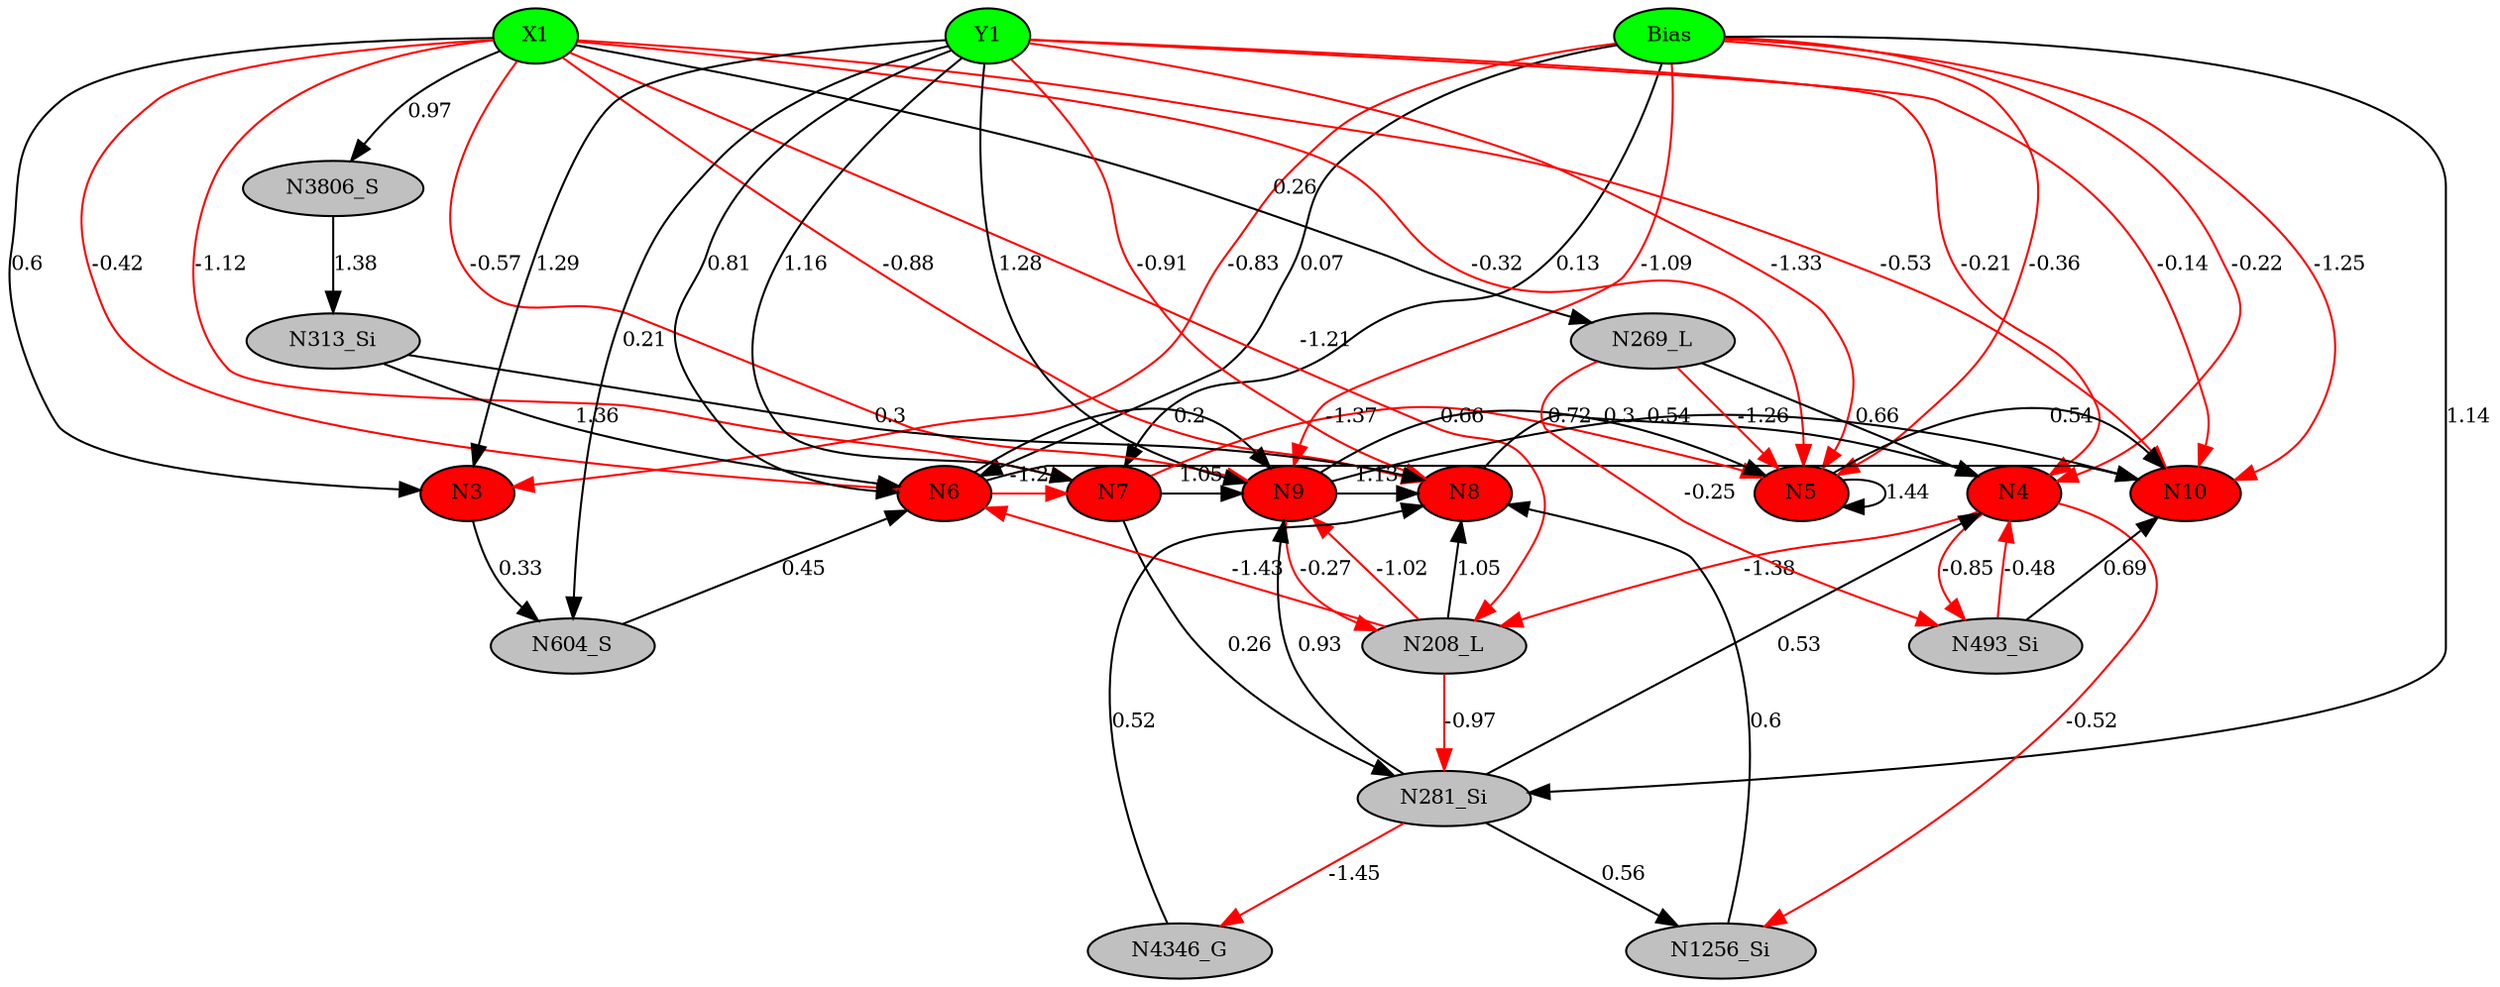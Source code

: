 digraph g { 
N0 [shape=ellipse, label=Bias,fontsize=10,height=0.1,width=0.1,style=filled,fillcolor=green]
N1[shape=ellipse label=X1,fontsize=10,height=0.1,width=0.1,style=filled,fillcolor=green]
N2[shape=ellipse label=Y1,fontsize=10,height=0.1,width=0.1,style=filled,fillcolor=green]
N3[shape=ellipse,fontsize = 10, height = 0.1, width = 0.1, style = filled, fillcolor = red]
N4[shape=ellipse,fontsize = 10, height = 0.1, width = 0.1, style = filled, fillcolor = red]
N5[shape=ellipse,fontsize = 10, height = 0.1, width = 0.1, style = filled, fillcolor = red]
N6[shape=ellipse,fontsize = 10, height = 0.1, width = 0.1, style = filled, fillcolor = red]
N7[shape=ellipse,fontsize = 10, height = 0.1, width = 0.1, style = filled, fillcolor = red]
N8[shape=ellipse,fontsize = 10, height = 0.1, width = 0.1, style = filled, fillcolor = red]
N9[shape=ellipse,fontsize = 10, height = 0.1, width = 0.1, style = filled, fillcolor = red]
N10[shape=ellipse,fontsize = 10, height = 0.1, width = 0.1, style = filled, fillcolor = red]
N208[shape=ellipse, label=N208_L,fontsize=10,height=0.1,width=0.1,style=filled,fillcolor=gray]
N269[shape=ellipse, label=N269_L,fontsize=10,height=0.1,width=0.1,style=filled,fillcolor=gray]
N281[shape=ellipse, label=N281_Si,fontsize=10,height=0.1,width=0.1,style=filled,fillcolor=gray]
N313[shape=ellipse, label=N313_Si,fontsize=10,height=0.1,width=0.1,style=filled,fillcolor=gray]
N493[shape=ellipse, label=N493_Si,fontsize=10,height=0.1,width=0.1,style=filled,fillcolor=gray]
N604[shape=ellipse, label=N604_S,fontsize=10,height=0.1,width=0.1,style=filled,fillcolor=gray]
N1256[shape=ellipse, label=N1256_Si,fontsize=10,height=0.1,width=0.1,style=filled,fillcolor=gray]
N3806[shape=ellipse, label=N3806_S,fontsize=10,height=0.1,width=0.1,style=filled,fillcolor=gray]
N4346[shape=ellipse, label=N4346_G,fontsize=10,height=0.1,width=0.1,style=filled,fillcolor=gray]
N0 -> N3 [color=red] [arrowType=inv][ label=-0.83,fontsize=10]
N1 -> N3 [color=black] [ label=0.6,fontsize=10]
N2 -> N3 [color=black] [ label=1.29,fontsize=10]
N0 -> N4 [color=red] [arrowType=inv][ label=-0.22,fontsize=10]
N2 -> N4 [color=red] [arrowType=inv][ label=-0.21,fontsize=10]
N0 -> N5 [color=red] [arrowType=inv][ label=-0.36,fontsize=10]
N1 -> N5 [color=red] [arrowType=inv][ label=-0.32,fontsize=10]
N2 -> N5 [color=red] [arrowType=inv][ label=-1.33,fontsize=10]
N0 -> N6 [color=black] [ label=0.07,fontsize=10]
N2 -> N6 [color=black] [ label=0.81,fontsize=10]
N0 -> N7 [color=black] [ label=0.13,fontsize=10]
N1 -> N7 [color=red] [arrowType=inv][ label=-1.12,fontsize=10]
N2 -> N7 [color=black] [ label=1.16,fontsize=10]
N1 -> N8 [color=red] [arrowType=inv][ label=-0.88,fontsize=10]
N2 -> N8 [color=red] [arrowType=inv][ label=-0.91,fontsize=10]
N0 -> N9 [color=red] [arrowType=inv][ label=-1.09,fontsize=10]
N2 -> N9 [color=black] [ label=1.28,fontsize=10]
N0 -> N10 [color=red] [arrowType=inv][ label=-1.25,fontsize=10]
N1 -> N10 [color=red] [arrowType=inv][ label=-0.53,fontsize=10]
N2 -> N10 [color=red] [arrowType=inv][ label=-0.14,fontsize=10]
N8 -> N4 [color=black] [ label=0.72,fontsize=10]
N9 -> N8 [color=black] [ label=1.13,fontsize=10]
N1 -> N208 [color=red] [arrowType=inv][ label=-1.21,fontsize=10]
N208 -> N9 [color=red] [arrowType=inv][ label=-1.02,fontsize=10]
N4 -> N208 [color=red] [arrowType=inv][ label=-1.38,fontsize=10]
N5 -> N5 [color=black] [ label=1.44,fontsize=10]
N1 -> N269 [color=black] [ label=0.26,fontsize=10]
N269 -> N4 [color=black] [ label=0.66,fontsize=10]
N0 -> N281 [color=black] [ label=1.14,fontsize=10]
N313 -> N6 [color=black] [ label=1.36,fontsize=10]
N1 -> N6 [color=red] [arrowType=inv][ label=-0.42,fontsize=10]
N269 -> N493 [color=red] [arrowType=inv][ label=-0.25,fontsize=10]
N493 -> N4 [color=red] [arrowType=inv][ label=-0.48,fontsize=10]
N281 -> N4 [color=black] [ label=0.53,fontsize=10]
N6 -> N10 [color=black] [ label=0.3,fontsize=10]
N2 -> N604 [color=black] [ label=0.21,fontsize=10]
N604 -> N6 [color=black] [ label=0.45,fontsize=10]
N6 -> N7 [color=red] [arrowType=inv][ label=-1.2,fontsize=10]
N5 -> N10 [color=black] [ label=0.54,fontsize=10]
N281 -> N9 [color=black] [ label=0.93,fontsize=10]
N208 -> N8 [color=black] [ label=1.05,fontsize=10]
N208 -> N281 [color=red] [arrowType=inv][ label=-0.97,fontsize=10]
N7 -> N9 [color=black] [ label=1.05,fontsize=10]
N1 -> N9 [color=red] [arrowType=inv][ label=-0.57,fontsize=10]
N281 -> N1256 [color=black] [ label=0.56,fontsize=10]
N1256 -> N8 [color=black] [ label=0.6,fontsize=10]
N208 -> N6 [color=red] [arrowType=inv][ label=-1.43,fontsize=10]
N7 -> N281 [color=black] [ label=0.26,fontsize=10]
N313 -> N8 [color=black] [ label=0.3,fontsize=10]
N9 -> N208 [color=red] [arrowType=inv][ label=-0.27,fontsize=10]
N3 -> N604 [color=black] [ label=0.33,fontsize=10]
N4 -> N493 [color=red] [arrowType=inv][ label=-0.85,fontsize=10]
N6 -> N9 [color=black] [ label=0.2,fontsize=10]
N493 -> N10 [color=black] [ label=0.69,fontsize=10]
N269 -> N5 [color=red] [arrowType=inv][ label=-1.26,fontsize=10]
N7 -> N5 [color=red] [arrowType=inv][ label=-1.37,fontsize=10]
N1 -> N3806 [color=black] [ label=0.97,fontsize=10]
N3806 -> N313 [color=black] [ label=1.38,fontsize=10]
N4 -> N1256 [color=red] [arrowType=inv][ label=-0.52,fontsize=10]
N281 -> N4346 [color=red] [arrowType=inv][ label=-1.45,fontsize=10]
N4346 -> N8 [color=black] [ label=0.52,fontsize=10]
N9 -> N5 [color=black] [ label=0.66,fontsize=10]
N9 -> N10 [color=black] [ label=0.54,fontsize=10]
 { rank=same; 
N3
N4
N5
N6
N7
N8
N9
N10
 } 
 { rank=same; 
N1 ->N2 ->N0 [style=invis]
 } 
}
